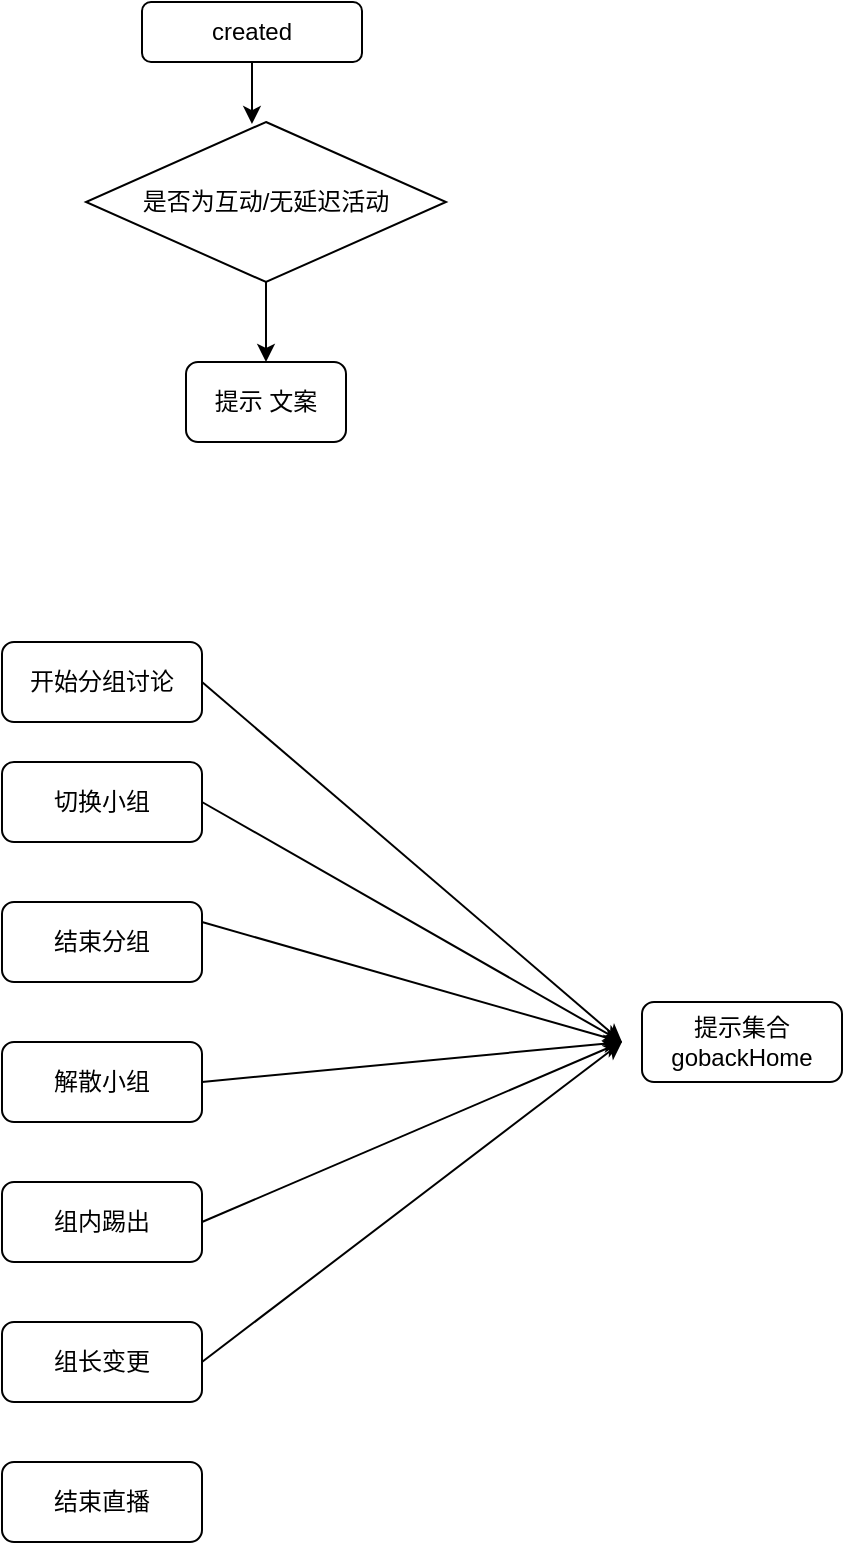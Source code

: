 <mxfile>
    <diagram id="usrjO3PniHPc07IOxnv7" name="第 1 页">
        <mxGraphModel dx="487" dy="830" grid="1" gridSize="10" guides="1" tooltips="1" connect="1" arrows="1" fold="1" page="1" pageScale="1" pageWidth="827" pageHeight="1169" math="0" shadow="0">
            <root>
                <mxCell id="0"/>
                <mxCell id="1" parent="0"/>
                <mxCell id="5" style="edgeStyle=none;html=1;exitX=0.5;exitY=1;exitDx=0;exitDy=0;entryX=0.461;entryY=0.013;entryDx=0;entryDy=0;entryPerimeter=0;" edge="1" parent="1" source="2" target="3">
                    <mxGeometry relative="1" as="geometry"/>
                </mxCell>
                <mxCell id="2" value="created" style="rounded=1;whiteSpace=wrap;html=1;" vertex="1" parent="1">
                    <mxGeometry x="150" y="10" width="110" height="30" as="geometry"/>
                </mxCell>
                <mxCell id="6" style="edgeStyle=none;html=1;exitX=0.5;exitY=1;exitDx=0;exitDy=0;" edge="1" parent="1" source="3" target="4">
                    <mxGeometry relative="1" as="geometry"/>
                </mxCell>
                <mxCell id="3" value="是否为互动/无延迟活动" style="rhombus;whiteSpace=wrap;html=1;" vertex="1" parent="1">
                    <mxGeometry x="122" y="70" width="180" height="80" as="geometry"/>
                </mxCell>
                <mxCell id="4" value="提示 文案" style="rounded=1;whiteSpace=wrap;html=1;" vertex="1" parent="1">
                    <mxGeometry x="172" y="190" width="80" height="40" as="geometry"/>
                </mxCell>
                <mxCell id="15" style="edgeStyle=none;html=1;exitX=1;exitY=0.5;exitDx=0;exitDy=0;" edge="1" parent="1" source="7">
                    <mxGeometry relative="1" as="geometry">
                        <mxPoint x="390" y="530" as="targetPoint"/>
                    </mxGeometry>
                </mxCell>
                <mxCell id="7" value="开始分组讨论" style="rounded=1;whiteSpace=wrap;html=1;" vertex="1" parent="1">
                    <mxGeometry x="80" y="330" width="100" height="40" as="geometry"/>
                </mxCell>
                <mxCell id="16" style="edgeStyle=none;html=1;exitX=1;exitY=0.5;exitDx=0;exitDy=0;" edge="1" parent="1" source="8">
                    <mxGeometry relative="1" as="geometry">
                        <mxPoint x="390" y="530" as="targetPoint"/>
                    </mxGeometry>
                </mxCell>
                <mxCell id="8" value="切换小组" style="rounded=1;whiteSpace=wrap;html=1;" vertex="1" parent="1">
                    <mxGeometry x="80" y="390" width="100" height="40" as="geometry"/>
                </mxCell>
                <mxCell id="17" style="edgeStyle=none;html=1;exitX=1;exitY=0.25;exitDx=0;exitDy=0;" edge="1" parent="1" source="9">
                    <mxGeometry relative="1" as="geometry">
                        <mxPoint x="390" y="530" as="targetPoint"/>
                    </mxGeometry>
                </mxCell>
                <mxCell id="9" value="结束分组" style="rounded=1;whiteSpace=wrap;html=1;" vertex="1" parent="1">
                    <mxGeometry x="80" y="460" width="100" height="40" as="geometry"/>
                </mxCell>
                <mxCell id="18" style="edgeStyle=none;html=1;exitX=1;exitY=0.5;exitDx=0;exitDy=0;" edge="1" parent="1" source="10">
                    <mxGeometry relative="1" as="geometry">
                        <mxPoint x="390" y="530" as="targetPoint"/>
                    </mxGeometry>
                </mxCell>
                <mxCell id="10" value="解散小组" style="rounded=1;whiteSpace=wrap;html=1;" vertex="1" parent="1">
                    <mxGeometry x="80" y="530" width="100" height="40" as="geometry"/>
                </mxCell>
                <mxCell id="19" style="edgeStyle=none;html=1;exitX=1;exitY=0.5;exitDx=0;exitDy=0;" edge="1" parent="1" source="11">
                    <mxGeometry relative="1" as="geometry">
                        <mxPoint x="390" y="530" as="targetPoint"/>
                    </mxGeometry>
                </mxCell>
                <mxCell id="11" value="组内踢出" style="rounded=1;whiteSpace=wrap;html=1;" vertex="1" parent="1">
                    <mxGeometry x="80" y="600" width="100" height="40" as="geometry"/>
                </mxCell>
                <mxCell id="20" style="edgeStyle=none;html=1;exitX=1;exitY=0.5;exitDx=0;exitDy=0;" edge="1" parent="1" source="12">
                    <mxGeometry relative="1" as="geometry">
                        <mxPoint x="390" y="530" as="targetPoint"/>
                    </mxGeometry>
                </mxCell>
                <mxCell id="12" value="组长变更" style="rounded=1;whiteSpace=wrap;html=1;" vertex="1" parent="1">
                    <mxGeometry x="80" y="670" width="100" height="40" as="geometry"/>
                </mxCell>
                <mxCell id="13" value="结束直播" style="rounded=1;whiteSpace=wrap;html=1;" vertex="1" parent="1">
                    <mxGeometry x="80" y="740" width="100" height="40" as="geometry"/>
                </mxCell>
                <mxCell id="14" value="提示集合&lt;br&gt;gobackHome" style="rounded=1;whiteSpace=wrap;html=1;" vertex="1" parent="1">
                    <mxGeometry x="400" y="510" width="100" height="40" as="geometry"/>
                </mxCell>
            </root>
        </mxGraphModel>
    </diagram>
</mxfile>